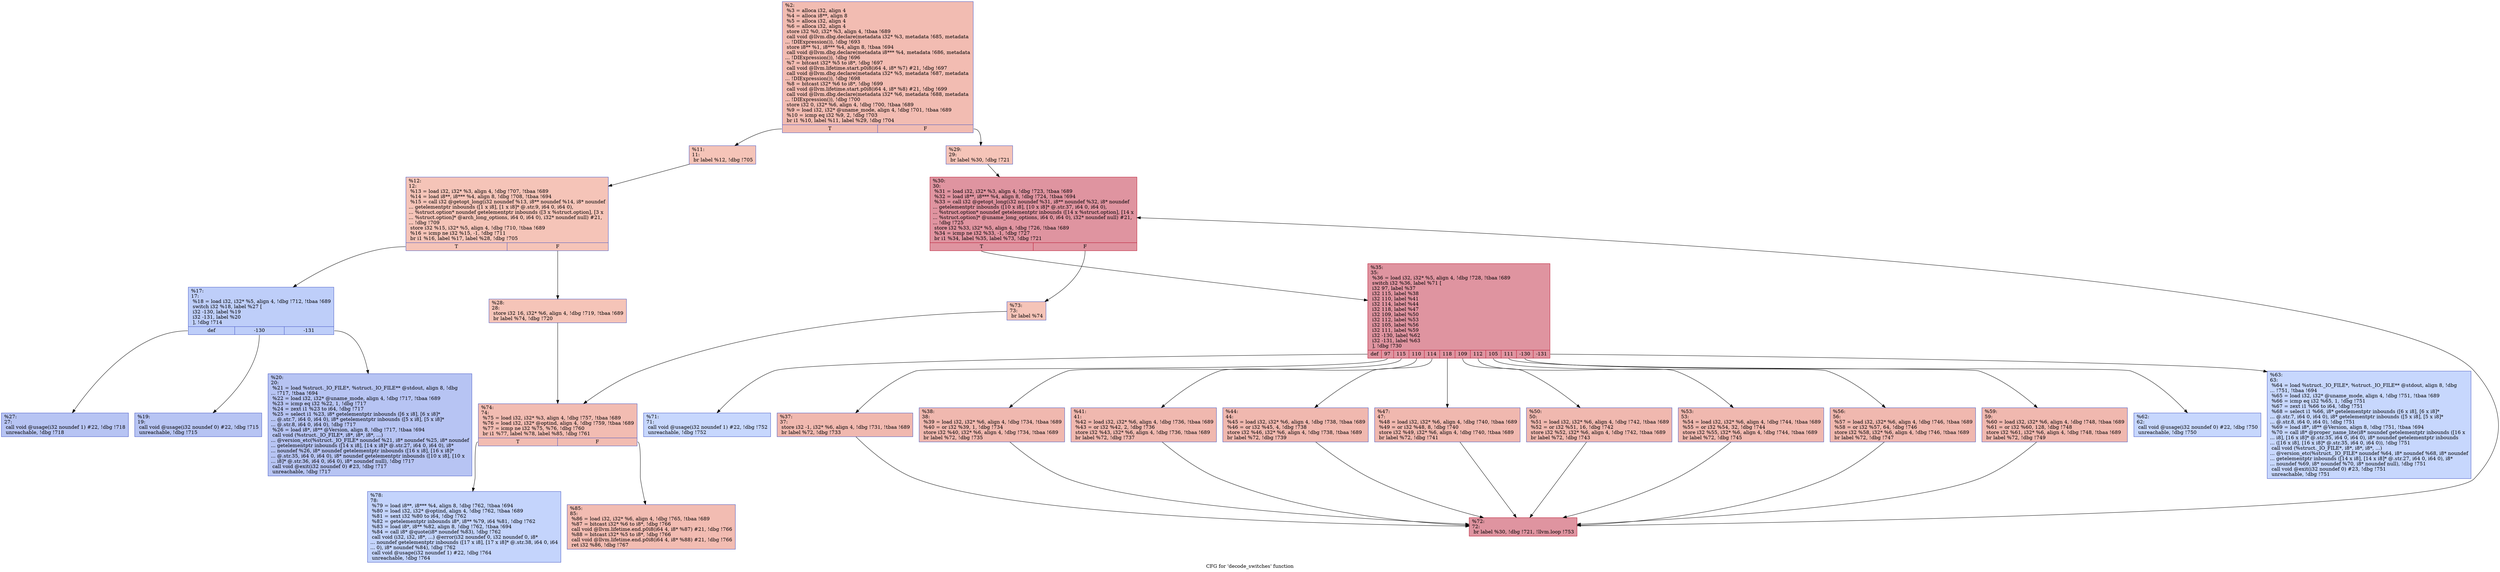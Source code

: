 digraph "CFG for 'decode_switches' function" {
	label="CFG for 'decode_switches' function";

	Node0x1388ba0 [shape=record,color="#3d50c3ff", style=filled, fillcolor="#e1675170",label="{%2:\l  %3 = alloca i32, align 4\l  %4 = alloca i8**, align 8\l  %5 = alloca i32, align 4\l  %6 = alloca i32, align 4\l  store i32 %0, i32* %3, align 4, !tbaa !689\l  call void @llvm.dbg.declare(metadata i32* %3, metadata !685, metadata\l... !DIExpression()), !dbg !693\l  store i8** %1, i8*** %4, align 8, !tbaa !694\l  call void @llvm.dbg.declare(metadata i8*** %4, metadata !686, metadata\l... !DIExpression()), !dbg !696\l  %7 = bitcast i32* %5 to i8*, !dbg !697\l  call void @llvm.lifetime.start.p0i8(i64 4, i8* %7) #21, !dbg !697\l  call void @llvm.dbg.declare(metadata i32* %5, metadata !687, metadata\l... !DIExpression()), !dbg !698\l  %8 = bitcast i32* %6 to i8*, !dbg !699\l  call void @llvm.lifetime.start.p0i8(i64 4, i8* %8) #21, !dbg !699\l  call void @llvm.dbg.declare(metadata i32* %6, metadata !688, metadata\l... !DIExpression()), !dbg !700\l  store i32 0, i32* %6, align 4, !dbg !700, !tbaa !689\l  %9 = load i32, i32* @uname_mode, align 4, !dbg !701, !tbaa !689\l  %10 = icmp eq i32 %9, 2, !dbg !703\l  br i1 %10, label %11, label %29, !dbg !704\l|{<s0>T|<s1>F}}"];
	Node0x1388ba0:s0 -> Node0x1379300;
	Node0x1388ba0:s1 -> Node0x1379530;
	Node0x1379300 [shape=record,color="#3d50c3ff", style=filled, fillcolor="#e97a5f70",label="{%11:\l11:                                               \l  br label %12, !dbg !705\l}"];
	Node0x1379300 -> Node0x1379350;
	Node0x1379350 [shape=record,color="#3d50c3ff", style=filled, fillcolor="#e97a5f70",label="{%12:\l12:                                               \l  %13 = load i32, i32* %3, align 4, !dbg !707, !tbaa !689\l  %14 = load i8**, i8*** %4, align 8, !dbg !708, !tbaa !694\l  %15 = call i32 @getopt_long(i32 noundef %13, i8** noundef %14, i8* noundef\l... getelementptr inbounds ([1 x i8], [1 x i8]* @.str.9, i64 0, i64 0),\l... %struct.option* noundef getelementptr inbounds ([3 x %struct.option], [3 x\l... %struct.option]* @arch_long_options, i64 0, i64 0), i32* noundef null) #21,\l... !dbg !709\l  store i32 %15, i32* %5, align 4, !dbg !710, !tbaa !689\l  %16 = icmp ne i32 %15, -1, !dbg !711\l  br i1 %16, label %17, label %28, !dbg !705\l|{<s0>T|<s1>F}}"];
	Node0x1379350:s0 -> Node0x13793a0;
	Node0x1379350:s1 -> Node0x13794e0;
	Node0x13793a0 [shape=record,color="#3d50c3ff", style=filled, fillcolor="#6c8ff170",label="{%17:\l17:                                               \l  %18 = load i32, i32* %5, align 4, !dbg !712, !tbaa !689\l  switch i32 %18, label %27 [\l    i32 -130, label %19\l    i32 -131, label %20\l  ], !dbg !714\l|{<s0>def|<s1>-130|<s2>-131}}"];
	Node0x13793a0:s0 -> Node0x1379490;
	Node0x13793a0:s1 -> Node0x13793f0;
	Node0x13793a0:s2 -> Node0x1379440;
	Node0x13793f0 [shape=record,color="#3d50c3ff", style=filled, fillcolor="#5b7ae570",label="{%19:\l19:                                               \l  call void @usage(i32 noundef 0) #22, !dbg !715\l  unreachable, !dbg !715\l}"];
	Node0x1379440 [shape=record,color="#3d50c3ff", style=filled, fillcolor="#5b7ae570",label="{%20:\l20:                                               \l  %21 = load %struct._IO_FILE*, %struct._IO_FILE** @stdout, align 8, !dbg\l... !717, !tbaa !694\l  %22 = load i32, i32* @uname_mode, align 4, !dbg !717, !tbaa !689\l  %23 = icmp eq i32 %22, 1, !dbg !717\l  %24 = zext i1 %23 to i64, !dbg !717\l  %25 = select i1 %23, i8* getelementptr inbounds ([6 x i8], [6 x i8]*\l... @.str.7, i64 0, i64 0), i8* getelementptr inbounds ([5 x i8], [5 x i8]*\l... @.str.8, i64 0, i64 0), !dbg !717\l  %26 = load i8*, i8** @Version, align 8, !dbg !717, !tbaa !694\l  call void (%struct._IO_FILE*, i8*, i8*, i8*, ...)\l... @version_etc(%struct._IO_FILE* noundef %21, i8* noundef %25, i8* noundef\l... getelementptr inbounds ([14 x i8], [14 x i8]* @.str.27, i64 0, i64 0), i8*\l... noundef %26, i8* noundef getelementptr inbounds ([16 x i8], [16 x i8]*\l... @.str.35, i64 0, i64 0), i8* noundef getelementptr inbounds ([10 x i8], [10 x\l... i8]* @.str.36, i64 0, i64 0), i8* noundef null), !dbg !717\l  call void @exit(i32 noundef 0) #23, !dbg !717\l  unreachable, !dbg !717\l}"];
	Node0x1379490 [shape=record,color="#3d50c3ff", style=filled, fillcolor="#5b7ae570",label="{%27:\l27:                                               \l  call void @usage(i32 noundef 1) #22, !dbg !718\l  unreachable, !dbg !718\l}"];
	Node0x13794e0 [shape=record,color="#3d50c3ff", style=filled, fillcolor="#e97a5f70",label="{%28:\l28:                                               \l  store i32 16, i32* %6, align 4, !dbg !719, !tbaa !689\l  br label %74, !dbg !720\l}"];
	Node0x13794e0 -> Node0x1379a80;
	Node0x1379530 [shape=record,color="#3d50c3ff", style=filled, fillcolor="#e97a5f70",label="{%29:\l29:                                               \l  br label %30, !dbg !721\l}"];
	Node0x1379530 -> Node0x1379580;
	Node0x1379580 [shape=record,color="#b70d28ff", style=filled, fillcolor="#b70d2870",label="{%30:\l30:                                               \l  %31 = load i32, i32* %3, align 4, !dbg !723, !tbaa !689\l  %32 = load i8**, i8*** %4, align 8, !dbg !724, !tbaa !694\l  %33 = call i32 @getopt_long(i32 noundef %31, i8** noundef %32, i8* noundef\l... getelementptr inbounds ([10 x i8], [10 x i8]* @.str.37, i64 0, i64 0),\l... %struct.option* noundef getelementptr inbounds ([14 x %struct.option], [14 x\l... %struct.option]* @uname_long_options, i64 0, i64 0), i32* noundef null) #21,\l... !dbg !725\l  store i32 %33, i32* %5, align 4, !dbg !726, !tbaa !689\l  %34 = icmp ne i32 %33, -1, !dbg !727\l  br i1 %34, label %35, label %73, !dbg !721\l|{<s0>T|<s1>F}}"];
	Node0x1379580:s0 -> Node0x13795d0;
	Node0x1379580:s1 -> Node0x1379a30;
	Node0x13795d0 [shape=record,color="#b70d28ff", style=filled, fillcolor="#b70d2870",label="{%35:\l35:                                               \l  %36 = load i32, i32* %5, align 4, !dbg !728, !tbaa !689\l  switch i32 %36, label %71 [\l    i32 97, label %37\l    i32 115, label %38\l    i32 110, label %41\l    i32 114, label %44\l    i32 118, label %47\l    i32 109, label %50\l    i32 112, label %53\l    i32 105, label %56\l    i32 111, label %59\l    i32 -130, label %62\l    i32 -131, label %63\l  ], !dbg !730\l|{<s0>def|<s1>97|<s2>115|<s3>110|<s4>114|<s5>118|<s6>109|<s7>112|<s8>105|<s9>111|<s10>-130|<s11>-131}}"];
	Node0x13795d0:s0 -> Node0x1379990;
	Node0x13795d0:s1 -> Node0x1379620;
	Node0x13795d0:s2 -> Node0x1379670;
	Node0x13795d0:s3 -> Node0x13796c0;
	Node0x13795d0:s4 -> Node0x1379710;
	Node0x13795d0:s5 -> Node0x1379760;
	Node0x13795d0:s6 -> Node0x13797b0;
	Node0x13795d0:s7 -> Node0x1379800;
	Node0x13795d0:s8 -> Node0x1379850;
	Node0x13795d0:s9 -> Node0x13798a0;
	Node0x13795d0:s10 -> Node0x13798f0;
	Node0x13795d0:s11 -> Node0x1379940;
	Node0x1379620 [shape=record,color="#3d50c3ff", style=filled, fillcolor="#dc5d4a70",label="{%37:\l37:                                               \l  store i32 -1, i32* %6, align 4, !dbg !731, !tbaa !689\l  br label %72, !dbg !733\l}"];
	Node0x1379620 -> Node0x13799e0;
	Node0x1379670 [shape=record,color="#3d50c3ff", style=filled, fillcolor="#dc5d4a70",label="{%38:\l38:                                               \l  %39 = load i32, i32* %6, align 4, !dbg !734, !tbaa !689\l  %40 = or i32 %39, 1, !dbg !734\l  store i32 %40, i32* %6, align 4, !dbg !734, !tbaa !689\l  br label %72, !dbg !735\l}"];
	Node0x1379670 -> Node0x13799e0;
	Node0x13796c0 [shape=record,color="#3d50c3ff", style=filled, fillcolor="#dc5d4a70",label="{%41:\l41:                                               \l  %42 = load i32, i32* %6, align 4, !dbg !736, !tbaa !689\l  %43 = or i32 %42, 2, !dbg !736\l  store i32 %43, i32* %6, align 4, !dbg !736, !tbaa !689\l  br label %72, !dbg !737\l}"];
	Node0x13796c0 -> Node0x13799e0;
	Node0x1379710 [shape=record,color="#3d50c3ff", style=filled, fillcolor="#dc5d4a70",label="{%44:\l44:                                               \l  %45 = load i32, i32* %6, align 4, !dbg !738, !tbaa !689\l  %46 = or i32 %45, 4, !dbg !738\l  store i32 %46, i32* %6, align 4, !dbg !738, !tbaa !689\l  br label %72, !dbg !739\l}"];
	Node0x1379710 -> Node0x13799e0;
	Node0x1379760 [shape=record,color="#3d50c3ff", style=filled, fillcolor="#dc5d4a70",label="{%47:\l47:                                               \l  %48 = load i32, i32* %6, align 4, !dbg !740, !tbaa !689\l  %49 = or i32 %48, 8, !dbg !740\l  store i32 %49, i32* %6, align 4, !dbg !740, !tbaa !689\l  br label %72, !dbg !741\l}"];
	Node0x1379760 -> Node0x13799e0;
	Node0x13797b0 [shape=record,color="#3d50c3ff", style=filled, fillcolor="#dc5d4a70",label="{%50:\l50:                                               \l  %51 = load i32, i32* %6, align 4, !dbg !742, !tbaa !689\l  %52 = or i32 %51, 16, !dbg !742\l  store i32 %52, i32* %6, align 4, !dbg !742, !tbaa !689\l  br label %72, !dbg !743\l}"];
	Node0x13797b0 -> Node0x13799e0;
	Node0x1379800 [shape=record,color="#3d50c3ff", style=filled, fillcolor="#dc5d4a70",label="{%53:\l53:                                               \l  %54 = load i32, i32* %6, align 4, !dbg !744, !tbaa !689\l  %55 = or i32 %54, 32, !dbg !744\l  store i32 %55, i32* %6, align 4, !dbg !744, !tbaa !689\l  br label %72, !dbg !745\l}"];
	Node0x1379800 -> Node0x13799e0;
	Node0x1379850 [shape=record,color="#3d50c3ff", style=filled, fillcolor="#dc5d4a70",label="{%56:\l56:                                               \l  %57 = load i32, i32* %6, align 4, !dbg !746, !tbaa !689\l  %58 = or i32 %57, 64, !dbg !746\l  store i32 %58, i32* %6, align 4, !dbg !746, !tbaa !689\l  br label %72, !dbg !747\l}"];
	Node0x1379850 -> Node0x13799e0;
	Node0x13798a0 [shape=record,color="#3d50c3ff", style=filled, fillcolor="#dc5d4a70",label="{%59:\l59:                                               \l  %60 = load i32, i32* %6, align 4, !dbg !748, !tbaa !689\l  %61 = or i32 %60, 128, !dbg !748\l  store i32 %61, i32* %6, align 4, !dbg !748, !tbaa !689\l  br label %72, !dbg !749\l}"];
	Node0x13798a0 -> Node0x13799e0;
	Node0x13798f0 [shape=record,color="#3d50c3ff", style=filled, fillcolor="#81a4fb70",label="{%62:\l62:                                               \l  call void @usage(i32 noundef 0) #22, !dbg !750\l  unreachable, !dbg !750\l}"];
	Node0x1379940 [shape=record,color="#3d50c3ff", style=filled, fillcolor="#81a4fb70",label="{%63:\l63:                                               \l  %64 = load %struct._IO_FILE*, %struct._IO_FILE** @stdout, align 8, !dbg\l... !751, !tbaa !694\l  %65 = load i32, i32* @uname_mode, align 4, !dbg !751, !tbaa !689\l  %66 = icmp eq i32 %65, 1, !dbg !751\l  %67 = zext i1 %66 to i64, !dbg !751\l  %68 = select i1 %66, i8* getelementptr inbounds ([6 x i8], [6 x i8]*\l... @.str.7, i64 0, i64 0), i8* getelementptr inbounds ([5 x i8], [5 x i8]*\l... @.str.8, i64 0, i64 0), !dbg !751\l  %69 = load i8*, i8** @Version, align 8, !dbg !751, !tbaa !694\l  %70 = call i8* @proper_name_lite(i8* noundef getelementptr inbounds ([16 x\l... i8], [16 x i8]* @.str.35, i64 0, i64 0), i8* noundef getelementptr inbounds\l... ([16 x i8], [16 x i8]* @.str.35, i64 0, i64 0)), !dbg !751\l  call void (%struct._IO_FILE*, i8*, i8*, i8*, ...)\l... @version_etc(%struct._IO_FILE* noundef %64, i8* noundef %68, i8* noundef\l... getelementptr inbounds ([14 x i8], [14 x i8]* @.str.27, i64 0, i64 0), i8*\l... noundef %69, i8* noundef %70, i8* noundef null), !dbg !751\l  call void @exit(i32 noundef 0) #23, !dbg !751\l  unreachable, !dbg !751\l}"];
	Node0x1379990 [shape=record,color="#3d50c3ff", style=filled, fillcolor="#81a4fb70",label="{%71:\l71:                                               \l  call void @usage(i32 noundef 1) #22, !dbg !752\l  unreachable, !dbg !752\l}"];
	Node0x13799e0 [shape=record,color="#b70d28ff", style=filled, fillcolor="#b70d2870",label="{%72:\l72:                                               \l  br label %30, !dbg !721, !llvm.loop !753\l}"];
	Node0x13799e0 -> Node0x1379580;
	Node0x1379a30 [shape=record,color="#3d50c3ff", style=filled, fillcolor="#e97a5f70",label="{%73:\l73:                                               \l  br label %74\l}"];
	Node0x1379a30 -> Node0x1379a80;
	Node0x1379a80 [shape=record,color="#3d50c3ff", style=filled, fillcolor="#e1675170",label="{%74:\l74:                                               \l  %75 = load i32, i32* %3, align 4, !dbg !757, !tbaa !689\l  %76 = load i32, i32* @optind, align 4, !dbg !759, !tbaa !689\l  %77 = icmp ne i32 %75, %76, !dbg !760\l  br i1 %77, label %78, label %85, !dbg !761\l|{<s0>T|<s1>F}}"];
	Node0x1379a80:s0 -> Node0x1379ad0;
	Node0x1379a80:s1 -> Node0x1379b20;
	Node0x1379ad0 [shape=record,color="#3d50c3ff", style=filled, fillcolor="#7a9df870",label="{%78:\l78:                                               \l  %79 = load i8**, i8*** %4, align 8, !dbg !762, !tbaa !694\l  %80 = load i32, i32* @optind, align 4, !dbg !762, !tbaa !689\l  %81 = sext i32 %80 to i64, !dbg !762\l  %82 = getelementptr inbounds i8*, i8** %79, i64 %81, !dbg !762\l  %83 = load i8*, i8** %82, align 8, !dbg !762, !tbaa !694\l  %84 = call i8* @quote(i8* noundef %83), !dbg !762\l  call void (i32, i32, i8*, ...) @error(i32 noundef 0, i32 noundef 0, i8*\l... noundef getelementptr inbounds ([17 x i8], [17 x i8]* @.str.38, i64 0, i64\l... 0), i8* noundef %84), !dbg !762\l  call void @usage(i32 noundef 1) #22, !dbg !764\l  unreachable, !dbg !764\l}"];
	Node0x1379b20 [shape=record,color="#3d50c3ff", style=filled, fillcolor="#e1675170",label="{%85:\l85:                                               \l  %86 = load i32, i32* %6, align 4, !dbg !765, !tbaa !689\l  %87 = bitcast i32* %6 to i8*, !dbg !766\l  call void @llvm.lifetime.end.p0i8(i64 4, i8* %87) #21, !dbg !766\l  %88 = bitcast i32* %5 to i8*, !dbg !766\l  call void @llvm.lifetime.end.p0i8(i64 4, i8* %88) #21, !dbg !766\l  ret i32 %86, !dbg !767\l}"];
}
